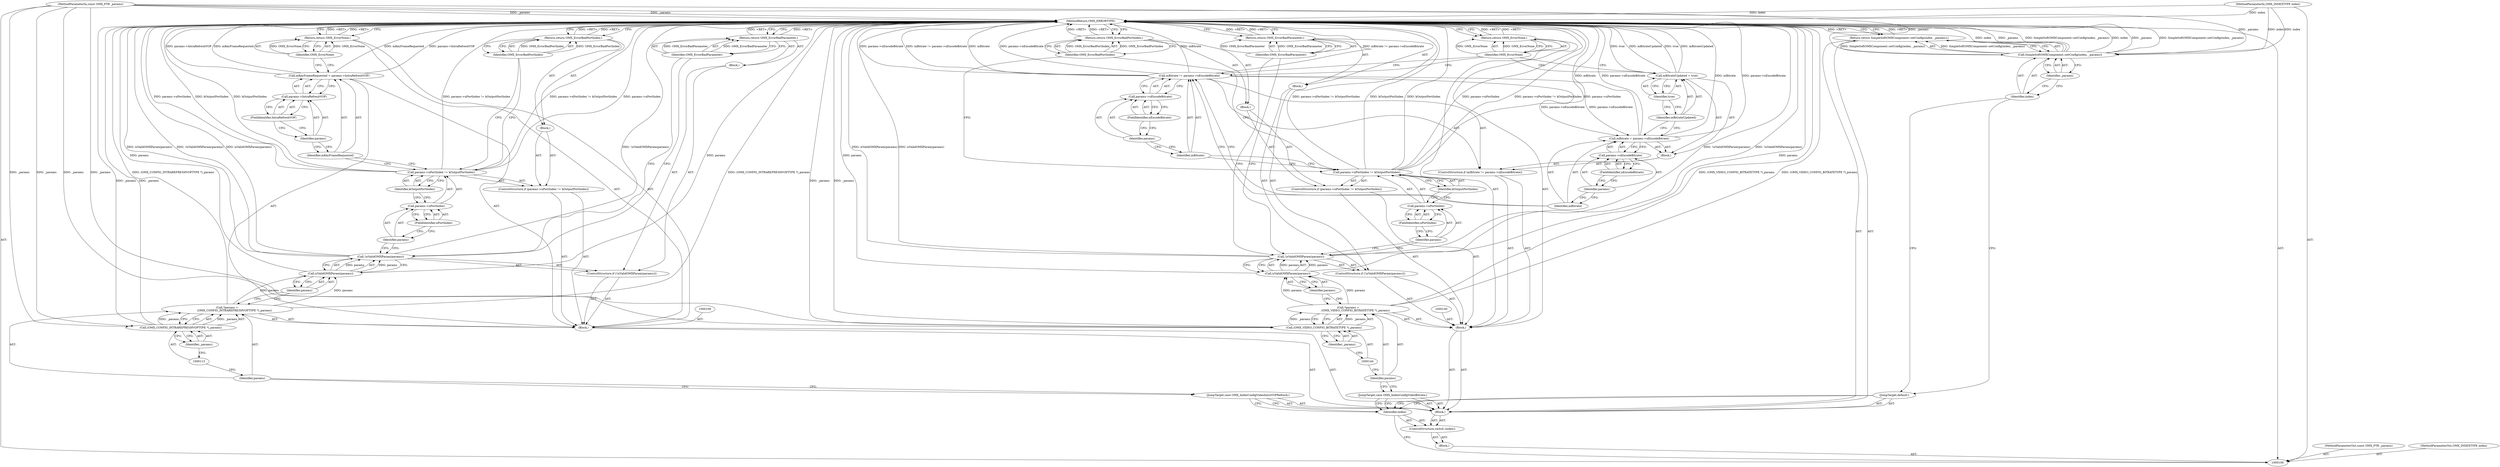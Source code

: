 digraph "0_Android_295c883fe3105b19bcd0f9e07d54c6b589fc5bff_16" {
"1000184" [label="(MethodReturn,OMX_ERRORTYPE)"];
"1000115" [label="(ControlStructure,if (!isValidOMXParam(params)))"];
"1000116" [label="(Call,!isValidOMXParam(params))"];
"1000117" [label="(Call,isValidOMXParam(params))"];
"1000118" [label="(Identifier,params)"];
"1000119" [label="(Block,)"];
"1000120" [label="(Return,return OMX_ErrorBadParameter;)"];
"1000121" [label="(Identifier,OMX_ErrorBadParameter)"];
"1000122" [label="(ControlStructure,if (params->nPortIndex != kOutputPortIndex))"];
"1000123" [label="(Call,params->nPortIndex != kOutputPortIndex)"];
"1000124" [label="(Call,params->nPortIndex)"];
"1000125" [label="(Identifier,params)"];
"1000126" [label="(FieldIdentifier,nPortIndex)"];
"1000127" [label="(Identifier,kOutputPortIndex)"];
"1000128" [label="(Block,)"];
"1000129" [label="(Return,return OMX_ErrorBadPortIndex;)"];
"1000130" [label="(Identifier,OMX_ErrorBadPortIndex)"];
"1000131" [label="(Call,mKeyFrameRequested = params->IntraRefreshVOP)"];
"1000132" [label="(Identifier,mKeyFrameRequested)"];
"1000133" [label="(Call,params->IntraRefreshVOP)"];
"1000134" [label="(Identifier,params)"];
"1000135" [label="(FieldIdentifier,IntraRefreshVOP)"];
"1000136" [label="(Return,return OMX_ErrorNone;)"];
"1000137" [label="(Identifier,OMX_ErrorNone)"];
"1000102" [label="(MethodParameterIn,const OMX_PTR _params)"];
"1000227" [label="(MethodParameterOut,const OMX_PTR _params)"];
"1000103" [label="(Block,)"];
"1000101" [label="(MethodParameterIn,OMX_INDEXTYPE index)"];
"1000226" [label="(MethodParameterOut,OMX_INDEXTYPE index)"];
"1000138" [label="(JumpTarget,case OMX_IndexConfigVideoBitrate:)"];
"1000139" [label="(Block,)"];
"1000141" [label="(Call,*params =\n                 (OMX_VIDEO_CONFIG_BITRATETYPE *)_params)"];
"1000142" [label="(Identifier,params)"];
"1000143" [label="(Call,(OMX_VIDEO_CONFIG_BITRATETYPE *)_params)"];
"1000145" [label="(Identifier,_params)"];
"1000146" [label="(ControlStructure,if (!isValidOMXParam(params)))"];
"1000147" [label="(Call,!isValidOMXParam(params))"];
"1000148" [label="(Call,isValidOMXParam(params))"];
"1000149" [label="(Identifier,params)"];
"1000150" [label="(Block,)"];
"1000151" [label="(Return,return OMX_ErrorBadParameter;)"];
"1000152" [label="(Identifier,OMX_ErrorBadParameter)"];
"1000104" [label="(ControlStructure,switch (index))"];
"1000106" [label="(Block,)"];
"1000105" [label="(Identifier,index)"];
"1000153" [label="(ControlStructure,if (params->nPortIndex != kOutputPortIndex))"];
"1000154" [label="(Call,params->nPortIndex != kOutputPortIndex)"];
"1000155" [label="(Call,params->nPortIndex)"];
"1000156" [label="(Identifier,params)"];
"1000157" [label="(FieldIdentifier,nPortIndex)"];
"1000158" [label="(Identifier,kOutputPortIndex)"];
"1000159" [label="(Block,)"];
"1000160" [label="(Return,return OMX_ErrorBadPortIndex;)"];
"1000161" [label="(Identifier,OMX_ErrorBadPortIndex)"];
"1000162" [label="(ControlStructure,if (mBitrate != params->nEncodeBitrate))"];
"1000165" [label="(Call,params->nEncodeBitrate)"];
"1000166" [label="(Identifier,params)"];
"1000167" [label="(FieldIdentifier,nEncodeBitrate)"];
"1000168" [label="(Block,)"];
"1000163" [label="(Call,mBitrate != params->nEncodeBitrate)"];
"1000164" [label="(Identifier,mBitrate)"];
"1000169" [label="(Call,mBitrate = params->nEncodeBitrate)"];
"1000170" [label="(Identifier,mBitrate)"];
"1000171" [label="(Call,params->nEncodeBitrate)"];
"1000172" [label="(Identifier,params)"];
"1000173" [label="(FieldIdentifier,nEncodeBitrate)"];
"1000174" [label="(Call,mBitrateUpdated = true)"];
"1000175" [label="(Identifier,mBitrateUpdated)"];
"1000176" [label="(Identifier,true)"];
"1000107" [label="(JumpTarget,case OMX_IndexConfigVideoIntraVOPRefresh:)"];
"1000177" [label="(Return,return OMX_ErrorNone;)"];
"1000178" [label="(Identifier,OMX_ErrorNone)"];
"1000179" [label="(JumpTarget,default:)"];
"1000180" [label="(Return,return SimpleSoftOMXComponent::setConfig(index, _params);)"];
"1000182" [label="(Identifier,index)"];
"1000183" [label="(Identifier,_params)"];
"1000181" [label="(Call,SimpleSoftOMXComponent::setConfig(index, _params))"];
"1000108" [label="(Block,)"];
"1000110" [label="(Call,*params =\n                 (OMX_CONFIG_INTRAREFRESHVOPTYPE *)_params)"];
"1000111" [label="(Identifier,params)"];
"1000112" [label="(Call,(OMX_CONFIG_INTRAREFRESHVOPTYPE *)_params)"];
"1000114" [label="(Identifier,_params)"];
"1000184" -> "1000100"  [label="AST: "];
"1000184" -> "1000120"  [label="CFG: "];
"1000184" -> "1000129"  [label="CFG: "];
"1000184" -> "1000136"  [label="CFG: "];
"1000184" -> "1000151"  [label="CFG: "];
"1000184" -> "1000160"  [label="CFG: "];
"1000184" -> "1000177"  [label="CFG: "];
"1000184" -> "1000180"  [label="CFG: "];
"1000163" -> "1000184"  [label="DDG: mBitrate"];
"1000163" -> "1000184"  [label="DDG: mBitrate != params->nEncodeBitrate"];
"1000163" -> "1000184"  [label="DDG: params->nEncodeBitrate"];
"1000112" -> "1000184"  [label="DDG: _params"];
"1000181" -> "1000184"  [label="DDG: SimpleSoftOMXComponent::setConfig(index, _params)"];
"1000181" -> "1000184"  [label="DDG: index"];
"1000181" -> "1000184"  [label="DDG: _params"];
"1000123" -> "1000184"  [label="DDG: kOutputPortIndex"];
"1000123" -> "1000184"  [label="DDG: params->nPortIndex != kOutputPortIndex"];
"1000123" -> "1000184"  [label="DDG: params->nPortIndex"];
"1000117" -> "1000184"  [label="DDG: params"];
"1000154" -> "1000184"  [label="DDG: params->nPortIndex != kOutputPortIndex"];
"1000154" -> "1000184"  [label="DDG: params->nPortIndex"];
"1000154" -> "1000184"  [label="DDG: kOutputPortIndex"];
"1000169" -> "1000184"  [label="DDG: mBitrate"];
"1000169" -> "1000184"  [label="DDG: params->nEncodeBitrate"];
"1000116" -> "1000184"  [label="DDG: isValidOMXParam(params)"];
"1000116" -> "1000184"  [label="DDG: !isValidOMXParam(params)"];
"1000131" -> "1000184"  [label="DDG: mKeyFrameRequested"];
"1000131" -> "1000184"  [label="DDG: params->IntraRefreshVOP"];
"1000148" -> "1000184"  [label="DDG: params"];
"1000147" -> "1000184"  [label="DDG: isValidOMXParam(params)"];
"1000147" -> "1000184"  [label="DDG: !isValidOMXParam(params)"];
"1000174" -> "1000184"  [label="DDG: true"];
"1000174" -> "1000184"  [label="DDG: mBitrateUpdated"];
"1000102" -> "1000184"  [label="DDG: _params"];
"1000110" -> "1000184"  [label="DDG: (OMX_CONFIG_INTRAREFRESHVOPTYPE *)_params"];
"1000101" -> "1000184"  [label="DDG: index"];
"1000141" -> "1000184"  [label="DDG: (OMX_VIDEO_CONFIG_BITRATETYPE *)_params"];
"1000143" -> "1000184"  [label="DDG: _params"];
"1000136" -> "1000184"  [label="DDG: <RET>"];
"1000120" -> "1000184"  [label="DDG: <RET>"];
"1000129" -> "1000184"  [label="DDG: <RET>"];
"1000151" -> "1000184"  [label="DDG: <RET>"];
"1000160" -> "1000184"  [label="DDG: <RET>"];
"1000177" -> "1000184"  [label="DDG: <RET>"];
"1000180" -> "1000184"  [label="DDG: <RET>"];
"1000115" -> "1000108"  [label="AST: "];
"1000116" -> "1000115"  [label="AST: "];
"1000119" -> "1000115"  [label="AST: "];
"1000116" -> "1000115"  [label="AST: "];
"1000116" -> "1000117"  [label="CFG: "];
"1000117" -> "1000116"  [label="AST: "];
"1000121" -> "1000116"  [label="CFG: "];
"1000125" -> "1000116"  [label="CFG: "];
"1000116" -> "1000184"  [label="DDG: isValidOMXParam(params)"];
"1000116" -> "1000184"  [label="DDG: !isValidOMXParam(params)"];
"1000117" -> "1000116"  [label="DDG: params"];
"1000117" -> "1000116"  [label="AST: "];
"1000117" -> "1000118"  [label="CFG: "];
"1000118" -> "1000117"  [label="AST: "];
"1000116" -> "1000117"  [label="CFG: "];
"1000117" -> "1000184"  [label="DDG: params"];
"1000117" -> "1000116"  [label="DDG: params"];
"1000110" -> "1000117"  [label="DDG: params"];
"1000118" -> "1000117"  [label="AST: "];
"1000118" -> "1000110"  [label="CFG: "];
"1000117" -> "1000118"  [label="CFG: "];
"1000119" -> "1000115"  [label="AST: "];
"1000120" -> "1000119"  [label="AST: "];
"1000120" -> "1000119"  [label="AST: "];
"1000120" -> "1000121"  [label="CFG: "];
"1000121" -> "1000120"  [label="AST: "];
"1000184" -> "1000120"  [label="CFG: "];
"1000120" -> "1000184"  [label="DDG: <RET>"];
"1000121" -> "1000120"  [label="DDG: OMX_ErrorBadParameter"];
"1000121" -> "1000120"  [label="AST: "];
"1000121" -> "1000116"  [label="CFG: "];
"1000120" -> "1000121"  [label="CFG: "];
"1000121" -> "1000120"  [label="DDG: OMX_ErrorBadParameter"];
"1000122" -> "1000108"  [label="AST: "];
"1000123" -> "1000122"  [label="AST: "];
"1000128" -> "1000122"  [label="AST: "];
"1000123" -> "1000122"  [label="AST: "];
"1000123" -> "1000127"  [label="CFG: "];
"1000124" -> "1000123"  [label="AST: "];
"1000127" -> "1000123"  [label="AST: "];
"1000130" -> "1000123"  [label="CFG: "];
"1000132" -> "1000123"  [label="CFG: "];
"1000123" -> "1000184"  [label="DDG: kOutputPortIndex"];
"1000123" -> "1000184"  [label="DDG: params->nPortIndex != kOutputPortIndex"];
"1000123" -> "1000184"  [label="DDG: params->nPortIndex"];
"1000124" -> "1000123"  [label="AST: "];
"1000124" -> "1000126"  [label="CFG: "];
"1000125" -> "1000124"  [label="AST: "];
"1000126" -> "1000124"  [label="AST: "];
"1000127" -> "1000124"  [label="CFG: "];
"1000125" -> "1000124"  [label="AST: "];
"1000125" -> "1000116"  [label="CFG: "];
"1000126" -> "1000125"  [label="CFG: "];
"1000126" -> "1000124"  [label="AST: "];
"1000126" -> "1000125"  [label="CFG: "];
"1000124" -> "1000126"  [label="CFG: "];
"1000127" -> "1000123"  [label="AST: "];
"1000127" -> "1000124"  [label="CFG: "];
"1000123" -> "1000127"  [label="CFG: "];
"1000128" -> "1000122"  [label="AST: "];
"1000129" -> "1000128"  [label="AST: "];
"1000129" -> "1000128"  [label="AST: "];
"1000129" -> "1000130"  [label="CFG: "];
"1000130" -> "1000129"  [label="AST: "];
"1000184" -> "1000129"  [label="CFG: "];
"1000129" -> "1000184"  [label="DDG: <RET>"];
"1000130" -> "1000129"  [label="DDG: OMX_ErrorBadPortIndex"];
"1000130" -> "1000129"  [label="AST: "];
"1000130" -> "1000123"  [label="CFG: "];
"1000129" -> "1000130"  [label="CFG: "];
"1000130" -> "1000129"  [label="DDG: OMX_ErrorBadPortIndex"];
"1000131" -> "1000108"  [label="AST: "];
"1000131" -> "1000133"  [label="CFG: "];
"1000132" -> "1000131"  [label="AST: "];
"1000133" -> "1000131"  [label="AST: "];
"1000137" -> "1000131"  [label="CFG: "];
"1000131" -> "1000184"  [label="DDG: mKeyFrameRequested"];
"1000131" -> "1000184"  [label="DDG: params->IntraRefreshVOP"];
"1000132" -> "1000131"  [label="AST: "];
"1000132" -> "1000123"  [label="CFG: "];
"1000134" -> "1000132"  [label="CFG: "];
"1000133" -> "1000131"  [label="AST: "];
"1000133" -> "1000135"  [label="CFG: "];
"1000134" -> "1000133"  [label="AST: "];
"1000135" -> "1000133"  [label="AST: "];
"1000131" -> "1000133"  [label="CFG: "];
"1000134" -> "1000133"  [label="AST: "];
"1000134" -> "1000132"  [label="CFG: "];
"1000135" -> "1000134"  [label="CFG: "];
"1000135" -> "1000133"  [label="AST: "];
"1000135" -> "1000134"  [label="CFG: "];
"1000133" -> "1000135"  [label="CFG: "];
"1000136" -> "1000108"  [label="AST: "];
"1000136" -> "1000137"  [label="CFG: "];
"1000137" -> "1000136"  [label="AST: "];
"1000184" -> "1000136"  [label="CFG: "];
"1000136" -> "1000184"  [label="DDG: <RET>"];
"1000137" -> "1000136"  [label="DDG: OMX_ErrorNone"];
"1000137" -> "1000136"  [label="AST: "];
"1000137" -> "1000131"  [label="CFG: "];
"1000136" -> "1000137"  [label="CFG: "];
"1000137" -> "1000136"  [label="DDG: OMX_ErrorNone"];
"1000102" -> "1000100"  [label="AST: "];
"1000102" -> "1000184"  [label="DDG: _params"];
"1000102" -> "1000112"  [label="DDG: _params"];
"1000102" -> "1000143"  [label="DDG: _params"];
"1000102" -> "1000181"  [label="DDG: _params"];
"1000227" -> "1000100"  [label="AST: "];
"1000103" -> "1000100"  [label="AST: "];
"1000104" -> "1000103"  [label="AST: "];
"1000101" -> "1000100"  [label="AST: "];
"1000101" -> "1000184"  [label="DDG: index"];
"1000101" -> "1000181"  [label="DDG: index"];
"1000226" -> "1000100"  [label="AST: "];
"1000138" -> "1000106"  [label="AST: "];
"1000138" -> "1000105"  [label="CFG: "];
"1000142" -> "1000138"  [label="CFG: "];
"1000139" -> "1000106"  [label="AST: "];
"1000140" -> "1000139"  [label="AST: "];
"1000141" -> "1000139"  [label="AST: "];
"1000146" -> "1000139"  [label="AST: "];
"1000153" -> "1000139"  [label="AST: "];
"1000162" -> "1000139"  [label="AST: "];
"1000177" -> "1000139"  [label="AST: "];
"1000141" -> "1000139"  [label="AST: "];
"1000141" -> "1000143"  [label="CFG: "];
"1000142" -> "1000141"  [label="AST: "];
"1000143" -> "1000141"  [label="AST: "];
"1000149" -> "1000141"  [label="CFG: "];
"1000141" -> "1000184"  [label="DDG: (OMX_VIDEO_CONFIG_BITRATETYPE *)_params"];
"1000143" -> "1000141"  [label="DDG: _params"];
"1000141" -> "1000148"  [label="DDG: params"];
"1000142" -> "1000141"  [label="AST: "];
"1000142" -> "1000138"  [label="CFG: "];
"1000144" -> "1000142"  [label="CFG: "];
"1000143" -> "1000141"  [label="AST: "];
"1000143" -> "1000145"  [label="CFG: "];
"1000144" -> "1000143"  [label="AST: "];
"1000145" -> "1000143"  [label="AST: "];
"1000141" -> "1000143"  [label="CFG: "];
"1000143" -> "1000184"  [label="DDG: _params"];
"1000143" -> "1000141"  [label="DDG: _params"];
"1000102" -> "1000143"  [label="DDG: _params"];
"1000145" -> "1000143"  [label="AST: "];
"1000145" -> "1000144"  [label="CFG: "];
"1000143" -> "1000145"  [label="CFG: "];
"1000146" -> "1000139"  [label="AST: "];
"1000147" -> "1000146"  [label="AST: "];
"1000150" -> "1000146"  [label="AST: "];
"1000147" -> "1000146"  [label="AST: "];
"1000147" -> "1000148"  [label="CFG: "];
"1000148" -> "1000147"  [label="AST: "];
"1000152" -> "1000147"  [label="CFG: "];
"1000156" -> "1000147"  [label="CFG: "];
"1000147" -> "1000184"  [label="DDG: isValidOMXParam(params)"];
"1000147" -> "1000184"  [label="DDG: !isValidOMXParam(params)"];
"1000148" -> "1000147"  [label="DDG: params"];
"1000148" -> "1000147"  [label="AST: "];
"1000148" -> "1000149"  [label="CFG: "];
"1000149" -> "1000148"  [label="AST: "];
"1000147" -> "1000148"  [label="CFG: "];
"1000148" -> "1000184"  [label="DDG: params"];
"1000148" -> "1000147"  [label="DDG: params"];
"1000141" -> "1000148"  [label="DDG: params"];
"1000149" -> "1000148"  [label="AST: "];
"1000149" -> "1000141"  [label="CFG: "];
"1000148" -> "1000149"  [label="CFG: "];
"1000150" -> "1000146"  [label="AST: "];
"1000151" -> "1000150"  [label="AST: "];
"1000151" -> "1000150"  [label="AST: "];
"1000151" -> "1000152"  [label="CFG: "];
"1000152" -> "1000151"  [label="AST: "];
"1000184" -> "1000151"  [label="CFG: "];
"1000151" -> "1000184"  [label="DDG: <RET>"];
"1000152" -> "1000151"  [label="DDG: OMX_ErrorBadParameter"];
"1000152" -> "1000151"  [label="AST: "];
"1000152" -> "1000147"  [label="CFG: "];
"1000151" -> "1000152"  [label="CFG: "];
"1000152" -> "1000151"  [label="DDG: OMX_ErrorBadParameter"];
"1000104" -> "1000103"  [label="AST: "];
"1000105" -> "1000104"  [label="AST: "];
"1000106" -> "1000104"  [label="AST: "];
"1000106" -> "1000104"  [label="AST: "];
"1000107" -> "1000106"  [label="AST: "];
"1000108" -> "1000106"  [label="AST: "];
"1000138" -> "1000106"  [label="AST: "];
"1000139" -> "1000106"  [label="AST: "];
"1000179" -> "1000106"  [label="AST: "];
"1000180" -> "1000106"  [label="AST: "];
"1000105" -> "1000104"  [label="AST: "];
"1000105" -> "1000100"  [label="CFG: "];
"1000107" -> "1000105"  [label="CFG: "];
"1000138" -> "1000105"  [label="CFG: "];
"1000179" -> "1000105"  [label="CFG: "];
"1000153" -> "1000139"  [label="AST: "];
"1000154" -> "1000153"  [label="AST: "];
"1000159" -> "1000153"  [label="AST: "];
"1000154" -> "1000153"  [label="AST: "];
"1000154" -> "1000158"  [label="CFG: "];
"1000155" -> "1000154"  [label="AST: "];
"1000158" -> "1000154"  [label="AST: "];
"1000161" -> "1000154"  [label="CFG: "];
"1000164" -> "1000154"  [label="CFG: "];
"1000154" -> "1000184"  [label="DDG: params->nPortIndex != kOutputPortIndex"];
"1000154" -> "1000184"  [label="DDG: params->nPortIndex"];
"1000154" -> "1000184"  [label="DDG: kOutputPortIndex"];
"1000155" -> "1000154"  [label="AST: "];
"1000155" -> "1000157"  [label="CFG: "];
"1000156" -> "1000155"  [label="AST: "];
"1000157" -> "1000155"  [label="AST: "];
"1000158" -> "1000155"  [label="CFG: "];
"1000156" -> "1000155"  [label="AST: "];
"1000156" -> "1000147"  [label="CFG: "];
"1000157" -> "1000156"  [label="CFG: "];
"1000157" -> "1000155"  [label="AST: "];
"1000157" -> "1000156"  [label="CFG: "];
"1000155" -> "1000157"  [label="CFG: "];
"1000158" -> "1000154"  [label="AST: "];
"1000158" -> "1000155"  [label="CFG: "];
"1000154" -> "1000158"  [label="CFG: "];
"1000159" -> "1000153"  [label="AST: "];
"1000160" -> "1000159"  [label="AST: "];
"1000160" -> "1000159"  [label="AST: "];
"1000160" -> "1000161"  [label="CFG: "];
"1000161" -> "1000160"  [label="AST: "];
"1000184" -> "1000160"  [label="CFG: "];
"1000160" -> "1000184"  [label="DDG: <RET>"];
"1000161" -> "1000160"  [label="DDG: OMX_ErrorBadPortIndex"];
"1000161" -> "1000160"  [label="AST: "];
"1000161" -> "1000154"  [label="CFG: "];
"1000160" -> "1000161"  [label="CFG: "];
"1000161" -> "1000160"  [label="DDG: OMX_ErrorBadPortIndex"];
"1000162" -> "1000139"  [label="AST: "];
"1000163" -> "1000162"  [label="AST: "];
"1000168" -> "1000162"  [label="AST: "];
"1000165" -> "1000163"  [label="AST: "];
"1000165" -> "1000167"  [label="CFG: "];
"1000166" -> "1000165"  [label="AST: "];
"1000167" -> "1000165"  [label="AST: "];
"1000163" -> "1000165"  [label="CFG: "];
"1000166" -> "1000165"  [label="AST: "];
"1000166" -> "1000164"  [label="CFG: "];
"1000167" -> "1000166"  [label="CFG: "];
"1000167" -> "1000165"  [label="AST: "];
"1000167" -> "1000166"  [label="CFG: "];
"1000165" -> "1000167"  [label="CFG: "];
"1000168" -> "1000162"  [label="AST: "];
"1000169" -> "1000168"  [label="AST: "];
"1000174" -> "1000168"  [label="AST: "];
"1000163" -> "1000162"  [label="AST: "];
"1000163" -> "1000165"  [label="CFG: "];
"1000164" -> "1000163"  [label="AST: "];
"1000165" -> "1000163"  [label="AST: "];
"1000170" -> "1000163"  [label="CFG: "];
"1000178" -> "1000163"  [label="CFG: "];
"1000163" -> "1000184"  [label="DDG: mBitrate"];
"1000163" -> "1000184"  [label="DDG: mBitrate != params->nEncodeBitrate"];
"1000163" -> "1000184"  [label="DDG: params->nEncodeBitrate"];
"1000163" -> "1000169"  [label="DDG: params->nEncodeBitrate"];
"1000164" -> "1000163"  [label="AST: "];
"1000164" -> "1000154"  [label="CFG: "];
"1000166" -> "1000164"  [label="CFG: "];
"1000169" -> "1000168"  [label="AST: "];
"1000169" -> "1000171"  [label="CFG: "];
"1000170" -> "1000169"  [label="AST: "];
"1000171" -> "1000169"  [label="AST: "];
"1000175" -> "1000169"  [label="CFG: "];
"1000169" -> "1000184"  [label="DDG: mBitrate"];
"1000169" -> "1000184"  [label="DDG: params->nEncodeBitrate"];
"1000163" -> "1000169"  [label="DDG: params->nEncodeBitrate"];
"1000170" -> "1000169"  [label="AST: "];
"1000170" -> "1000163"  [label="CFG: "];
"1000172" -> "1000170"  [label="CFG: "];
"1000171" -> "1000169"  [label="AST: "];
"1000171" -> "1000173"  [label="CFG: "];
"1000172" -> "1000171"  [label="AST: "];
"1000173" -> "1000171"  [label="AST: "];
"1000169" -> "1000171"  [label="CFG: "];
"1000172" -> "1000171"  [label="AST: "];
"1000172" -> "1000170"  [label="CFG: "];
"1000173" -> "1000172"  [label="CFG: "];
"1000173" -> "1000171"  [label="AST: "];
"1000173" -> "1000172"  [label="CFG: "];
"1000171" -> "1000173"  [label="CFG: "];
"1000174" -> "1000168"  [label="AST: "];
"1000174" -> "1000176"  [label="CFG: "];
"1000175" -> "1000174"  [label="AST: "];
"1000176" -> "1000174"  [label="AST: "];
"1000178" -> "1000174"  [label="CFG: "];
"1000174" -> "1000184"  [label="DDG: true"];
"1000174" -> "1000184"  [label="DDG: mBitrateUpdated"];
"1000175" -> "1000174"  [label="AST: "];
"1000175" -> "1000169"  [label="CFG: "];
"1000176" -> "1000175"  [label="CFG: "];
"1000176" -> "1000174"  [label="AST: "];
"1000176" -> "1000175"  [label="CFG: "];
"1000174" -> "1000176"  [label="CFG: "];
"1000107" -> "1000106"  [label="AST: "];
"1000107" -> "1000105"  [label="CFG: "];
"1000111" -> "1000107"  [label="CFG: "];
"1000177" -> "1000139"  [label="AST: "];
"1000177" -> "1000178"  [label="CFG: "];
"1000178" -> "1000177"  [label="AST: "];
"1000184" -> "1000177"  [label="CFG: "];
"1000177" -> "1000184"  [label="DDG: <RET>"];
"1000178" -> "1000177"  [label="DDG: OMX_ErrorNone"];
"1000178" -> "1000177"  [label="AST: "];
"1000178" -> "1000174"  [label="CFG: "];
"1000178" -> "1000163"  [label="CFG: "];
"1000177" -> "1000178"  [label="CFG: "];
"1000178" -> "1000177"  [label="DDG: OMX_ErrorNone"];
"1000179" -> "1000106"  [label="AST: "];
"1000179" -> "1000105"  [label="CFG: "];
"1000182" -> "1000179"  [label="CFG: "];
"1000180" -> "1000106"  [label="AST: "];
"1000180" -> "1000181"  [label="CFG: "];
"1000181" -> "1000180"  [label="AST: "];
"1000184" -> "1000180"  [label="CFG: "];
"1000180" -> "1000184"  [label="DDG: <RET>"];
"1000181" -> "1000180"  [label="DDG: SimpleSoftOMXComponent::setConfig(index, _params)"];
"1000182" -> "1000181"  [label="AST: "];
"1000182" -> "1000179"  [label="CFG: "];
"1000183" -> "1000182"  [label="CFG: "];
"1000183" -> "1000181"  [label="AST: "];
"1000183" -> "1000182"  [label="CFG: "];
"1000181" -> "1000183"  [label="CFG: "];
"1000181" -> "1000180"  [label="AST: "];
"1000181" -> "1000183"  [label="CFG: "];
"1000182" -> "1000181"  [label="AST: "];
"1000183" -> "1000181"  [label="AST: "];
"1000180" -> "1000181"  [label="CFG: "];
"1000181" -> "1000184"  [label="DDG: SimpleSoftOMXComponent::setConfig(index, _params)"];
"1000181" -> "1000184"  [label="DDG: index"];
"1000181" -> "1000184"  [label="DDG: _params"];
"1000181" -> "1000180"  [label="DDG: SimpleSoftOMXComponent::setConfig(index, _params)"];
"1000101" -> "1000181"  [label="DDG: index"];
"1000102" -> "1000181"  [label="DDG: _params"];
"1000108" -> "1000106"  [label="AST: "];
"1000109" -> "1000108"  [label="AST: "];
"1000110" -> "1000108"  [label="AST: "];
"1000115" -> "1000108"  [label="AST: "];
"1000122" -> "1000108"  [label="AST: "];
"1000131" -> "1000108"  [label="AST: "];
"1000136" -> "1000108"  [label="AST: "];
"1000110" -> "1000108"  [label="AST: "];
"1000110" -> "1000112"  [label="CFG: "];
"1000111" -> "1000110"  [label="AST: "];
"1000112" -> "1000110"  [label="AST: "];
"1000118" -> "1000110"  [label="CFG: "];
"1000110" -> "1000184"  [label="DDG: (OMX_CONFIG_INTRAREFRESHVOPTYPE *)_params"];
"1000112" -> "1000110"  [label="DDG: _params"];
"1000110" -> "1000117"  [label="DDG: params"];
"1000111" -> "1000110"  [label="AST: "];
"1000111" -> "1000107"  [label="CFG: "];
"1000113" -> "1000111"  [label="CFG: "];
"1000112" -> "1000110"  [label="AST: "];
"1000112" -> "1000114"  [label="CFG: "];
"1000113" -> "1000112"  [label="AST: "];
"1000114" -> "1000112"  [label="AST: "];
"1000110" -> "1000112"  [label="CFG: "];
"1000112" -> "1000184"  [label="DDG: _params"];
"1000112" -> "1000110"  [label="DDG: _params"];
"1000102" -> "1000112"  [label="DDG: _params"];
"1000114" -> "1000112"  [label="AST: "];
"1000114" -> "1000113"  [label="CFG: "];
"1000112" -> "1000114"  [label="CFG: "];
}
